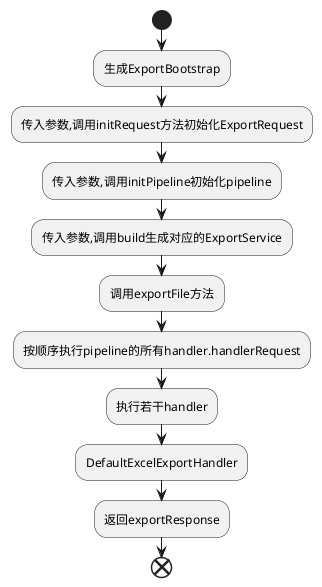 @startuml
start
:生成ExportBootstrap;
:传入参数,调用initRequest方法初始化ExportRequest;
:传入参数,调用initPipeline初始化pipeline;
:传入参数,调用build生成对应的ExportService;
:调用exportFile方法;
:按顺序执行pipeline的所有handler.handlerRequest;
:执行若干handler;
:DefaultExcelExportHandler;
:返回exportResponse;
end
@enduml